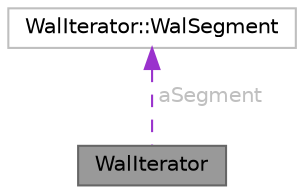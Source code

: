 digraph "WalIterator"
{
 // LATEX_PDF_SIZE
  bgcolor="transparent";
  edge [fontname=Helvetica,fontsize=10,labelfontname=Helvetica,labelfontsize=10];
  node [fontname=Helvetica,fontsize=10,shape=box,height=0.2,width=0.4];
  Node1 [id="Node000001",label="WalIterator",height=0.2,width=0.4,color="gray40", fillcolor="grey60", style="filled", fontcolor="black",tooltip=" "];
  Node2 -> Node1 [id="edge1_Node000001_Node000002",dir="back",color="darkorchid3",style="dashed",tooltip=" ",label=" aSegment",fontcolor="grey" ];
  Node2 [id="Node000002",label="WalIterator::WalSegment",height=0.2,width=0.4,color="grey75", fillcolor="white", style="filled",URL="$structWalIterator_1_1WalSegment.html",tooltip=" "];
}
